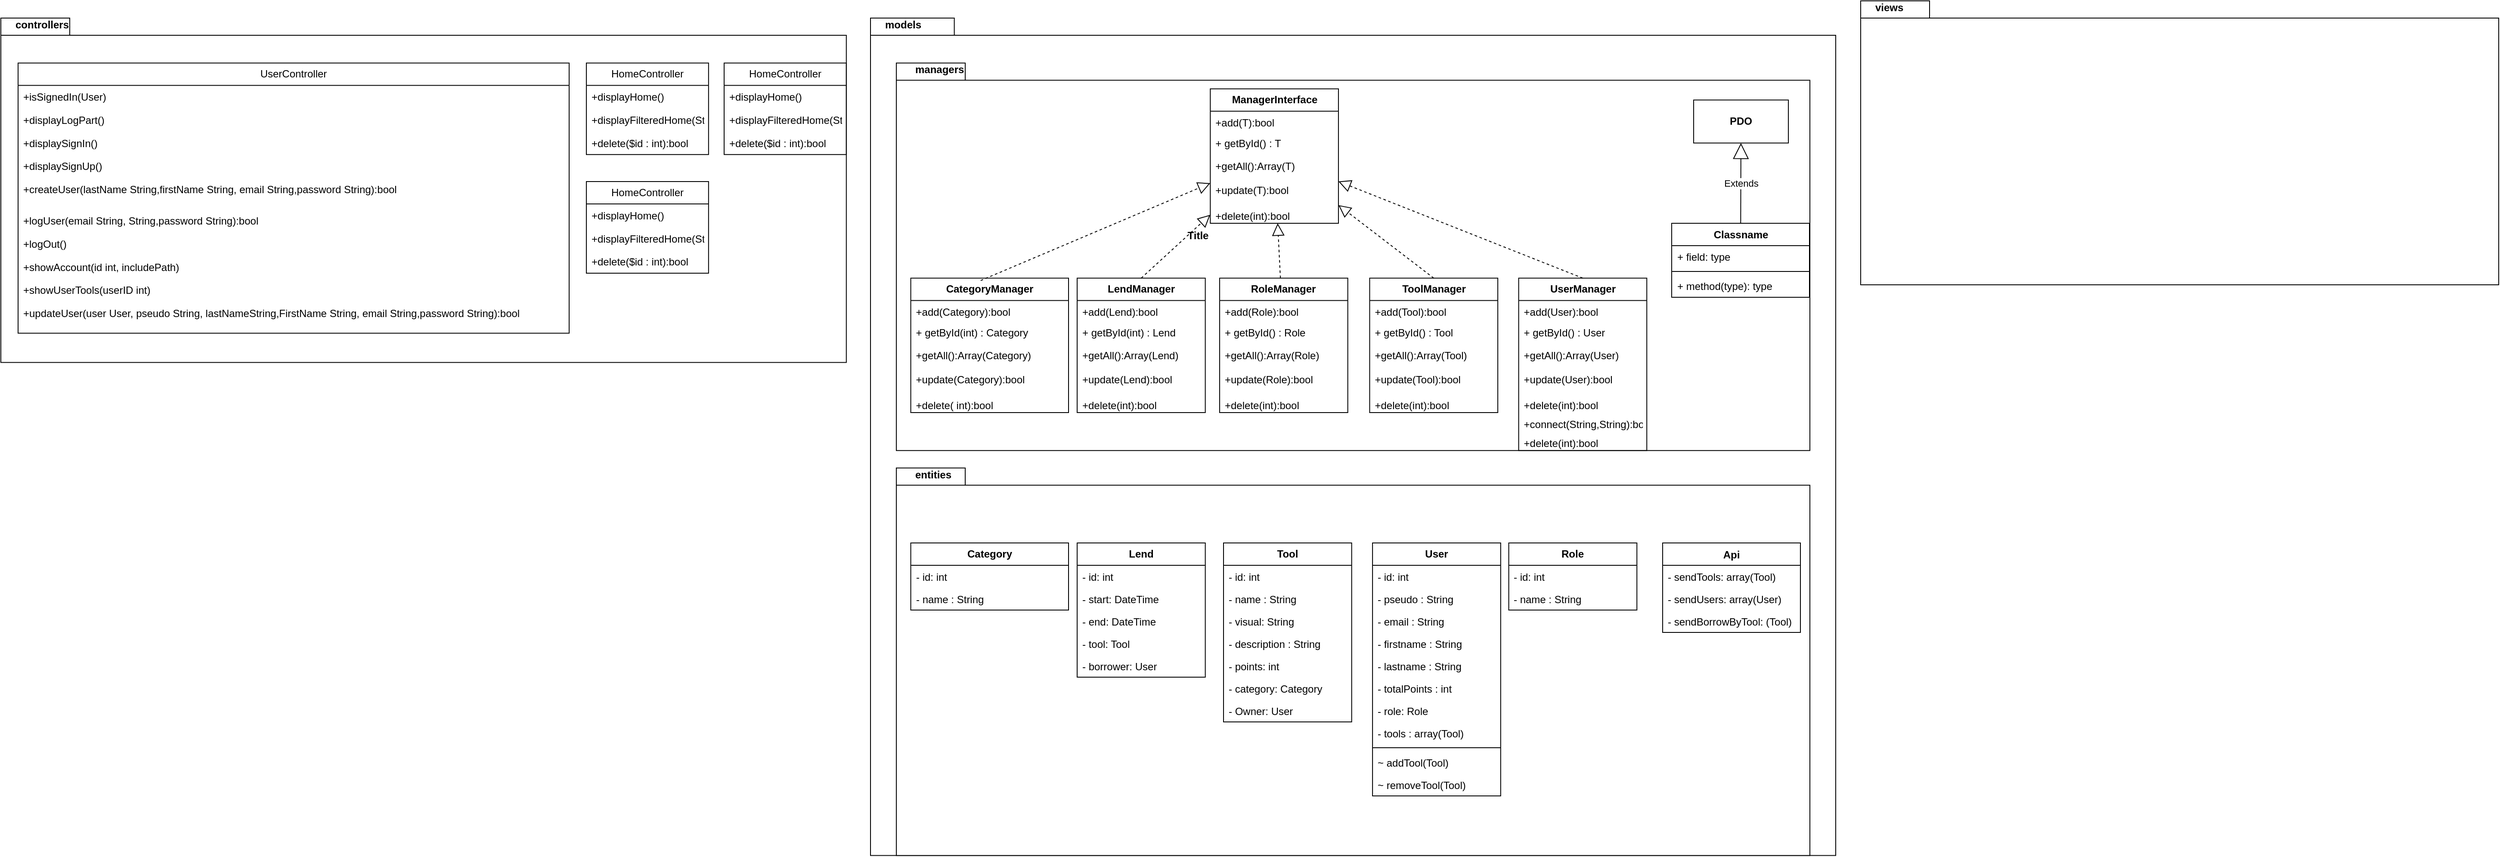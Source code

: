 <mxfile version="21.3.2" type="github">
  <diagram id="C5RBs43oDa-KdzZeNtuy" name="Page-1">
    <mxGraphModel dx="2261" dy="1923" grid="1" gridSize="10" guides="1" tooltips="1" connect="1" arrows="1" fold="1" page="1" pageScale="1" pageWidth="827" pageHeight="1169" math="0" shadow="0">
      <root>
        <mxCell id="WIyWlLk6GJQsqaUBKTNV-0" />
        <mxCell id="WIyWlLk6GJQsqaUBKTNV-1" parent="WIyWlLk6GJQsqaUBKTNV-0" />
        <mxCell id="zkfFHV4jXpPFQw0GAbJ--17" value="Address" style="swimlane;fontStyle=0;align=center;verticalAlign=top;childLayout=stackLayout;horizontal=1;startSize=26;horizontalStack=0;resizeParent=1;resizeLast=0;collapsible=1;marginBottom=0;rounded=0;shadow=0;strokeWidth=1;" parent="WIyWlLk6GJQsqaUBKTNV-1" vertex="1">
          <mxGeometry x="450" y="372" width="160" height="216" as="geometry">
            <mxRectangle x="550" y="140" width="160" height="26" as="alternateBounds" />
          </mxGeometry>
        </mxCell>
        <mxCell id="zkfFHV4jXpPFQw0GAbJ--18" value="Street" style="text;align=left;verticalAlign=top;spacingLeft=4;spacingRight=4;overflow=hidden;rotatable=0;points=[[0,0.5],[1,0.5]];portConstraint=eastwest;" parent="zkfFHV4jXpPFQw0GAbJ--17" vertex="1">
          <mxGeometry y="26" width="160" height="26" as="geometry" />
        </mxCell>
        <mxCell id="zkfFHV4jXpPFQw0GAbJ--19" value="City" style="text;align=left;verticalAlign=top;spacingLeft=4;spacingRight=4;overflow=hidden;rotatable=0;points=[[0,0.5],[1,0.5]];portConstraint=eastwest;rounded=0;shadow=0;html=0;" parent="zkfFHV4jXpPFQw0GAbJ--17" vertex="1">
          <mxGeometry y="52" width="160" height="26" as="geometry" />
        </mxCell>
        <mxCell id="zkfFHV4jXpPFQw0GAbJ--20" value="State" style="text;align=left;verticalAlign=top;spacingLeft=4;spacingRight=4;overflow=hidden;rotatable=0;points=[[0,0.5],[1,0.5]];portConstraint=eastwest;rounded=0;shadow=0;html=0;" parent="zkfFHV4jXpPFQw0GAbJ--17" vertex="1">
          <mxGeometry y="78" width="160" height="26" as="geometry" />
        </mxCell>
        <mxCell id="zkfFHV4jXpPFQw0GAbJ--21" value="Postal Code" style="text;align=left;verticalAlign=top;spacingLeft=4;spacingRight=4;overflow=hidden;rotatable=0;points=[[0,0.5],[1,0.5]];portConstraint=eastwest;rounded=0;shadow=0;html=0;" parent="zkfFHV4jXpPFQw0GAbJ--17" vertex="1">
          <mxGeometry y="104" width="160" height="26" as="geometry" />
        </mxCell>
        <mxCell id="zkfFHV4jXpPFQw0GAbJ--22" value="Country" style="text;align=left;verticalAlign=top;spacingLeft=4;spacingRight=4;overflow=hidden;rotatable=0;points=[[0,0.5],[1,0.5]];portConstraint=eastwest;rounded=0;shadow=0;html=0;" parent="zkfFHV4jXpPFQw0GAbJ--17" vertex="1">
          <mxGeometry y="130" width="160" height="26" as="geometry" />
        </mxCell>
        <mxCell id="zkfFHV4jXpPFQw0GAbJ--23" value="" style="line;html=1;strokeWidth=1;align=left;verticalAlign=middle;spacingTop=-1;spacingLeft=3;spacingRight=3;rotatable=0;labelPosition=right;points=[];portConstraint=eastwest;" parent="zkfFHV4jXpPFQw0GAbJ--17" vertex="1">
          <mxGeometry y="156" width="160" height="8" as="geometry" />
        </mxCell>
        <mxCell id="zkfFHV4jXpPFQw0GAbJ--24" value="Validate" style="text;align=left;verticalAlign=top;spacingLeft=4;spacingRight=4;overflow=hidden;rotatable=0;points=[[0,0.5],[1,0.5]];portConstraint=eastwest;" parent="zkfFHV4jXpPFQw0GAbJ--17" vertex="1">
          <mxGeometry y="164" width="160" height="26" as="geometry" />
        </mxCell>
        <mxCell id="zkfFHV4jXpPFQw0GAbJ--25" value="Output As Label" style="text;align=left;verticalAlign=top;spacingLeft=4;spacingRight=4;overflow=hidden;rotatable=0;points=[[0,0.5],[1,0.5]];portConstraint=eastwest;" parent="zkfFHV4jXpPFQw0GAbJ--17" vertex="1">
          <mxGeometry y="190" width="160" height="26" as="geometry" />
        </mxCell>
        <mxCell id="wc3oJx8PHV-5oirLTfXP-18" value="&lt;div&gt;models&lt;/div&gt;" style="shape=folder;fontStyle=1;spacingTop=-6;tabWidth=80;tabHeight=20;tabPosition=left;html=1;whiteSpace=wrap;container=1;align=left;verticalAlign=top;spacingLeft=15;" parent="WIyWlLk6GJQsqaUBKTNV-1" vertex="1">
          <mxGeometry x="330" y="-220" width="1121" height="973.19" as="geometry">
            <mxRectangle x="410" y="-250" width="40" height="50" as="alternateBounds" />
          </mxGeometry>
        </mxCell>
        <mxCell id="wc3oJx8PHV-5oirLTfXP-54" value="&lt;div&gt;managers&lt;/div&gt;" style="shape=folder;fontStyle=1;spacingTop=-6;tabWidth=80;tabHeight=20;tabPosition=left;html=1;whiteSpace=wrap;container=1;align=left;verticalAlign=top;spacingLeft=20;" parent="wc3oJx8PHV-5oirLTfXP-18" vertex="1">
          <mxGeometry x="30" y="52.22" width="1061" height="450.37" as="geometry">
            <mxRectangle x="410" y="-250" width="40" height="50" as="alternateBounds" />
          </mxGeometry>
        </mxCell>
        <mxCell id="wc3oJx8PHV-5oirLTfXP-19" value="&lt;div&gt;ManagerInterface&lt;/div&gt;" style="swimlane;fontStyle=1;childLayout=stackLayout;horizontal=1;startSize=26;fillColor=none;horizontalStack=0;resizeParent=1;resizeParentMax=0;resizeLast=0;collapsible=1;marginBottom=0;whiteSpace=wrap;html=1;" parent="wc3oJx8PHV-5oirLTfXP-54" vertex="1">
          <mxGeometry x="364.645" y="30" width="148.823" height="156.25" as="geometry" />
        </mxCell>
        <mxCell id="wc3oJx8PHV-5oirLTfXP-20" value="+add(T):bool" style="text;align=left;verticalAlign=top;spacingLeft=4;spacingRight=4;overflow=hidden;rotatable=0;points=[[0,0.5],[1,0.5]];portConstraint=eastwest;" parent="wc3oJx8PHV-5oirLTfXP-19" vertex="1">
          <mxGeometry y="26" width="148.823" height="24" as="geometry" />
        </mxCell>
        <mxCell id="wc3oJx8PHV-5oirLTfXP-21" value="+ getById() : T" style="text;align=left;verticalAlign=top;spacingLeft=4;spacingRight=4;overflow=hidden;rotatable=0;points=[[0,0.5],[1,0.5]];portConstraint=eastwest;" parent="wc3oJx8PHV-5oirLTfXP-19" vertex="1">
          <mxGeometry y="50" width="148.823" height="26.06" as="geometry" />
        </mxCell>
        <mxCell id="wc3oJx8PHV-5oirLTfXP-22" value="+getAll():Array(T)" style="text;align=left;verticalAlign=top;spacingLeft=4;spacingRight=4;overflow=hidden;rotatable=0;points=[[0,0.5],[1,0.5]];portConstraint=eastwest;" parent="wc3oJx8PHV-5oirLTfXP-19" vertex="1">
          <mxGeometry y="76.06" width="148.823" height="28.13" as="geometry" />
        </mxCell>
        <mxCell id="wc3oJx8PHV-5oirLTfXP-23" value="+update(T):bool" style="text;align=left;verticalAlign=top;spacingLeft=4;spacingRight=4;overflow=hidden;rotatable=0;points=[[0,0.5],[1,0.5]];portConstraint=eastwest;" parent="wc3oJx8PHV-5oirLTfXP-19" vertex="1">
          <mxGeometry y="104.19" width="148.823" height="30" as="geometry" />
        </mxCell>
        <mxCell id="wc3oJx8PHV-5oirLTfXP-24" value="+delete(int):bool" style="text;align=left;verticalAlign=top;spacingLeft=4;spacingRight=4;overflow=hidden;rotatable=0;points=[[0,0.5],[1,0.5]];portConstraint=eastwest;" parent="wc3oJx8PHV-5oirLTfXP-19" vertex="1">
          <mxGeometry y="134.19" width="148.823" height="22.06" as="geometry" />
        </mxCell>
        <mxCell id="wc3oJx8PHV-5oirLTfXP-55" value="CategoryManager" style="swimlane;fontStyle=1;childLayout=stackLayout;horizontal=1;startSize=26;fillColor=none;horizontalStack=0;resizeParent=1;resizeParentMax=0;resizeLast=0;collapsible=1;marginBottom=0;whiteSpace=wrap;html=1;" parent="wc3oJx8PHV-5oirLTfXP-54" vertex="1">
          <mxGeometry x="16.78" y="250" width="183.22" height="156.25" as="geometry" />
        </mxCell>
        <mxCell id="wc3oJx8PHV-5oirLTfXP-56" value="+add(Category):bool" style="text;align=left;verticalAlign=top;spacingLeft=4;spacingRight=4;overflow=hidden;rotatable=0;points=[[0,0.5],[1,0.5]];portConstraint=eastwest;" parent="wc3oJx8PHV-5oirLTfXP-55" vertex="1">
          <mxGeometry y="26" width="183.22" height="24" as="geometry" />
        </mxCell>
        <mxCell id="wc3oJx8PHV-5oirLTfXP-57" value="+ getById(int) : Category" style="text;align=left;verticalAlign=top;spacingLeft=4;spacingRight=4;overflow=hidden;rotatable=0;points=[[0,0.5],[1,0.5]];portConstraint=eastwest;" parent="wc3oJx8PHV-5oirLTfXP-55" vertex="1">
          <mxGeometry y="50" width="183.22" height="26.06" as="geometry" />
        </mxCell>
        <mxCell id="wc3oJx8PHV-5oirLTfXP-58" value="+getAll():Array(Category)" style="text;align=left;verticalAlign=top;spacingLeft=4;spacingRight=4;overflow=hidden;rotatable=0;points=[[0,0.5],[1,0.5]];portConstraint=eastwest;" parent="wc3oJx8PHV-5oirLTfXP-55" vertex="1">
          <mxGeometry y="76.06" width="183.22" height="28.13" as="geometry" />
        </mxCell>
        <mxCell id="wc3oJx8PHV-5oirLTfXP-59" value="+update(Category):bool" style="text;align=left;verticalAlign=top;spacingLeft=4;spacingRight=4;overflow=hidden;rotatable=0;points=[[0,0.5],[1,0.5]];portConstraint=eastwest;" parent="wc3oJx8PHV-5oirLTfXP-55" vertex="1">
          <mxGeometry y="104.19" width="183.22" height="30" as="geometry" />
        </mxCell>
        <mxCell id="wc3oJx8PHV-5oirLTfXP-60" value="+delete( int):bool" style="text;align=left;verticalAlign=top;spacingLeft=4;spacingRight=4;overflow=hidden;rotatable=0;points=[[0,0.5],[1,0.5]];portConstraint=eastwest;" parent="wc3oJx8PHV-5oirLTfXP-55" vertex="1">
          <mxGeometry y="134.19" width="183.22" height="22.06" as="geometry" />
        </mxCell>
        <mxCell id="wc3oJx8PHV-5oirLTfXP-61" value="LendManager" style="swimlane;fontStyle=1;childLayout=stackLayout;horizontal=1;startSize=26;fillColor=none;horizontalStack=0;resizeParent=1;resizeParentMax=0;resizeLast=0;collapsible=1;marginBottom=0;whiteSpace=wrap;html=1;" parent="wc3oJx8PHV-5oirLTfXP-54" vertex="1">
          <mxGeometry x="210.004" y="250" width="148.823" height="156.25" as="geometry" />
        </mxCell>
        <mxCell id="wc3oJx8PHV-5oirLTfXP-62" value="+add(Lend):bool" style="text;align=left;verticalAlign=top;spacingLeft=4;spacingRight=4;overflow=hidden;rotatable=0;points=[[0,0.5],[1,0.5]];portConstraint=eastwest;" parent="wc3oJx8PHV-5oirLTfXP-61" vertex="1">
          <mxGeometry y="26" width="148.823" height="24" as="geometry" />
        </mxCell>
        <mxCell id="wc3oJx8PHV-5oirLTfXP-63" value="+ getById(int) : Lend" style="text;align=left;verticalAlign=top;spacingLeft=4;spacingRight=4;overflow=hidden;rotatable=0;points=[[0,0.5],[1,0.5]];portConstraint=eastwest;" parent="wc3oJx8PHV-5oirLTfXP-61" vertex="1">
          <mxGeometry y="50" width="148.823" height="26.06" as="geometry" />
        </mxCell>
        <mxCell id="wc3oJx8PHV-5oirLTfXP-64" value="+getAll():Array(Lend)" style="text;align=left;verticalAlign=top;spacingLeft=4;spacingRight=4;overflow=hidden;rotatable=0;points=[[0,0.5],[1,0.5]];portConstraint=eastwest;" parent="wc3oJx8PHV-5oirLTfXP-61" vertex="1">
          <mxGeometry y="76.06" width="148.823" height="28.13" as="geometry" />
        </mxCell>
        <mxCell id="wc3oJx8PHV-5oirLTfXP-65" value="+update(Lend):bool" style="text;align=left;verticalAlign=top;spacingLeft=4;spacingRight=4;overflow=hidden;rotatable=0;points=[[0,0.5],[1,0.5]];portConstraint=eastwest;" parent="wc3oJx8PHV-5oirLTfXP-61" vertex="1">
          <mxGeometry y="104.19" width="148.823" height="30" as="geometry" />
        </mxCell>
        <mxCell id="wc3oJx8PHV-5oirLTfXP-66" value="+delete(int):bool" style="text;align=left;verticalAlign=top;spacingLeft=4;spacingRight=4;overflow=hidden;rotatable=0;points=[[0,0.5],[1,0.5]];portConstraint=eastwest;" parent="wc3oJx8PHV-5oirLTfXP-61" vertex="1">
          <mxGeometry y="134.19" width="148.823" height="22.06" as="geometry" />
        </mxCell>
        <mxCell id="wc3oJx8PHV-5oirLTfXP-67" value="&lt;div&gt;RoleManager&lt;/div&gt;" style="swimlane;fontStyle=1;childLayout=stackLayout;horizontal=1;startSize=26;fillColor=none;horizontalStack=0;resizeParent=1;resizeParentMax=0;resizeLast=0;collapsible=1;marginBottom=0;whiteSpace=wrap;html=1;" parent="wc3oJx8PHV-5oirLTfXP-54" vertex="1">
          <mxGeometry x="375.497" y="250" width="148.823" height="156.25" as="geometry" />
        </mxCell>
        <mxCell id="wc3oJx8PHV-5oirLTfXP-68" value="+add(Role):bool" style="text;align=left;verticalAlign=top;spacingLeft=4;spacingRight=4;overflow=hidden;rotatable=0;points=[[0,0.5],[1,0.5]];portConstraint=eastwest;" parent="wc3oJx8PHV-5oirLTfXP-67" vertex="1">
          <mxGeometry y="26" width="148.823" height="24" as="geometry" />
        </mxCell>
        <mxCell id="wc3oJx8PHV-5oirLTfXP-69" value="+ getById() : Role" style="text;align=left;verticalAlign=top;spacingLeft=4;spacingRight=4;overflow=hidden;rotatable=0;points=[[0,0.5],[1,0.5]];portConstraint=eastwest;" parent="wc3oJx8PHV-5oirLTfXP-67" vertex="1">
          <mxGeometry y="50" width="148.823" height="26.06" as="geometry" />
        </mxCell>
        <mxCell id="wc3oJx8PHV-5oirLTfXP-70" value="+getAll():Array(Role)" style="text;align=left;verticalAlign=top;spacingLeft=4;spacingRight=4;overflow=hidden;rotatable=0;points=[[0,0.5],[1,0.5]];portConstraint=eastwest;" parent="wc3oJx8PHV-5oirLTfXP-67" vertex="1">
          <mxGeometry y="76.06" width="148.823" height="28.13" as="geometry" />
        </mxCell>
        <mxCell id="wc3oJx8PHV-5oirLTfXP-71" value="+update(Role):bool" style="text;align=left;verticalAlign=top;spacingLeft=4;spacingRight=4;overflow=hidden;rotatable=0;points=[[0,0.5],[1,0.5]];portConstraint=eastwest;" parent="wc3oJx8PHV-5oirLTfXP-67" vertex="1">
          <mxGeometry y="104.19" width="148.823" height="30" as="geometry" />
        </mxCell>
        <mxCell id="wc3oJx8PHV-5oirLTfXP-72" value="+delete(int):bool" style="text;align=left;verticalAlign=top;spacingLeft=4;spacingRight=4;overflow=hidden;rotatable=0;points=[[0,0.5],[1,0.5]];portConstraint=eastwest;" parent="wc3oJx8PHV-5oirLTfXP-67" vertex="1">
          <mxGeometry y="134.19" width="148.823" height="22.06" as="geometry" />
        </mxCell>
        <mxCell id="wc3oJx8PHV-5oirLTfXP-73" value="&lt;div&gt;ToolManager&lt;/div&gt;" style="swimlane;fontStyle=1;childLayout=stackLayout;horizontal=1;startSize=26;fillColor=none;horizontalStack=0;resizeParent=1;resizeParentMax=0;resizeLast=0;collapsible=1;marginBottom=0;whiteSpace=wrap;html=1;" parent="wc3oJx8PHV-5oirLTfXP-54" vertex="1">
          <mxGeometry x="549.723" y="250" width="148.823" height="156.25" as="geometry" />
        </mxCell>
        <mxCell id="wc3oJx8PHV-5oirLTfXP-74" value="+add(Tool):bool" style="text;align=left;verticalAlign=top;spacingLeft=4;spacingRight=4;overflow=hidden;rotatable=0;points=[[0,0.5],[1,0.5]];portConstraint=eastwest;" parent="wc3oJx8PHV-5oirLTfXP-73" vertex="1">
          <mxGeometry y="26" width="148.823" height="24" as="geometry" />
        </mxCell>
        <mxCell id="wc3oJx8PHV-5oirLTfXP-75" value="+ getById() : Tool" style="text;align=left;verticalAlign=top;spacingLeft=4;spacingRight=4;overflow=hidden;rotatable=0;points=[[0,0.5],[1,0.5]];portConstraint=eastwest;" parent="wc3oJx8PHV-5oirLTfXP-73" vertex="1">
          <mxGeometry y="50" width="148.823" height="26.06" as="geometry" />
        </mxCell>
        <mxCell id="wc3oJx8PHV-5oirLTfXP-76" value="+getAll():Array(Tool)" style="text;align=left;verticalAlign=top;spacingLeft=4;spacingRight=4;overflow=hidden;rotatable=0;points=[[0,0.5],[1,0.5]];portConstraint=eastwest;" parent="wc3oJx8PHV-5oirLTfXP-73" vertex="1">
          <mxGeometry y="76.06" width="148.823" height="28.13" as="geometry" />
        </mxCell>
        <mxCell id="wc3oJx8PHV-5oirLTfXP-77" value="+update(Tool):bool" style="text;align=left;verticalAlign=top;spacingLeft=4;spacingRight=4;overflow=hidden;rotatable=0;points=[[0,0.5],[1,0.5]];portConstraint=eastwest;" parent="wc3oJx8PHV-5oirLTfXP-73" vertex="1">
          <mxGeometry y="104.19" width="148.823" height="30" as="geometry" />
        </mxCell>
        <mxCell id="wc3oJx8PHV-5oirLTfXP-78" value="+delete(int):bool" style="text;align=left;verticalAlign=top;spacingLeft=4;spacingRight=4;overflow=hidden;rotatable=0;points=[[0,0.5],[1,0.5]];portConstraint=eastwest;" parent="wc3oJx8PHV-5oirLTfXP-73" vertex="1">
          <mxGeometry y="134.19" width="148.823" height="22.06" as="geometry" />
        </mxCell>
        <mxCell id="wc3oJx8PHV-5oirLTfXP-79" value="&lt;div&gt;UserManager&lt;/div&gt;" style="swimlane;fontStyle=1;childLayout=stackLayout;horizontal=1;startSize=26;fillColor=none;horizontalStack=0;resizeParent=1;resizeParentMax=0;resizeLast=0;collapsible=1;marginBottom=0;whiteSpace=wrap;html=1;" parent="wc3oJx8PHV-5oirLTfXP-54" vertex="1">
          <mxGeometry x="722.777" y="250" width="148.823" height="200.37" as="geometry" />
        </mxCell>
        <mxCell id="wc3oJx8PHV-5oirLTfXP-80" value="+add(User):bool" style="text;align=left;verticalAlign=top;spacingLeft=4;spacingRight=4;overflow=hidden;rotatable=0;points=[[0,0.5],[1,0.5]];portConstraint=eastwest;" parent="wc3oJx8PHV-5oirLTfXP-79" vertex="1">
          <mxGeometry y="26" width="148.823" height="24" as="geometry" />
        </mxCell>
        <mxCell id="wc3oJx8PHV-5oirLTfXP-81" value="+ getById() : User" style="text;align=left;verticalAlign=top;spacingLeft=4;spacingRight=4;overflow=hidden;rotatable=0;points=[[0,0.5],[1,0.5]];portConstraint=eastwest;" parent="wc3oJx8PHV-5oirLTfXP-79" vertex="1">
          <mxGeometry y="50" width="148.823" height="26.06" as="geometry" />
        </mxCell>
        <mxCell id="wc3oJx8PHV-5oirLTfXP-82" value="+getAll():Array(User)" style="text;align=left;verticalAlign=top;spacingLeft=4;spacingRight=4;overflow=hidden;rotatable=0;points=[[0,0.5],[1,0.5]];portConstraint=eastwest;" parent="wc3oJx8PHV-5oirLTfXP-79" vertex="1">
          <mxGeometry y="76.06" width="148.823" height="28.13" as="geometry" />
        </mxCell>
        <mxCell id="wc3oJx8PHV-5oirLTfXP-83" value="+update(User):bool" style="text;align=left;verticalAlign=top;spacingLeft=4;spacingRight=4;overflow=hidden;rotatable=0;points=[[0,0.5],[1,0.5]];portConstraint=eastwest;" parent="wc3oJx8PHV-5oirLTfXP-79" vertex="1">
          <mxGeometry y="104.19" width="148.823" height="30" as="geometry" />
        </mxCell>
        <mxCell id="wc3oJx8PHV-5oirLTfXP-84" value="+delete(int):bool" style="text;align=left;verticalAlign=top;spacingLeft=4;spacingRight=4;overflow=hidden;rotatable=0;points=[[0,0.5],[1,0.5]];portConstraint=eastwest;" parent="wc3oJx8PHV-5oirLTfXP-79" vertex="1">
          <mxGeometry y="134.19" width="148.823" height="22.06" as="geometry" />
        </mxCell>
        <mxCell id="wc3oJx8PHV-5oirLTfXP-87" value="+connect(String,String):bool" style="text;align=left;verticalAlign=top;spacingLeft=4;spacingRight=4;overflow=hidden;rotatable=0;points=[[0,0.5],[1,0.5]];portConstraint=eastwest;" parent="wc3oJx8PHV-5oirLTfXP-79" vertex="1">
          <mxGeometry y="156.25" width="148.823" height="22.06" as="geometry" />
        </mxCell>
        <mxCell id="wc3oJx8PHV-5oirLTfXP-88" value="+delete(int):bool" style="text;align=left;verticalAlign=top;spacingLeft=4;spacingRight=4;overflow=hidden;rotatable=0;points=[[0,0.5],[1,0.5]];portConstraint=eastwest;" parent="wc3oJx8PHV-5oirLTfXP-79" vertex="1">
          <mxGeometry y="178.31" width="148.823" height="22.06" as="geometry" />
        </mxCell>
        <mxCell id="wc3oJx8PHV-5oirLTfXP-91" value="" style="endArrow=block;dashed=1;endFill=0;endSize=12;html=1;rounded=0;" parent="wc3oJx8PHV-5oirLTfXP-54" source="wc3oJx8PHV-5oirLTfXP-67" target="wc3oJx8PHV-5oirLTfXP-19" edge="1">
          <mxGeometry width="160" relative="1" as="geometry">
            <mxPoint x="300" y="260" as="sourcePoint" />
            <mxPoint x="427" y="196" as="targetPoint" />
          </mxGeometry>
        </mxCell>
        <mxCell id="wc3oJx8PHV-5oirLTfXP-92" value="" style="endArrow=block;dashed=1;endFill=0;endSize=12;html=1;rounded=0;exitX=0.443;exitY=0.018;exitDx=0;exitDy=0;exitPerimeter=0;fontStyle=1" parent="wc3oJx8PHV-5oirLTfXP-54" source="wc3oJx8PHV-5oirLTfXP-55" target="wc3oJx8PHV-5oirLTfXP-19" edge="1">
          <mxGeometry width="160" relative="1" as="geometry">
            <mxPoint x="170" y="180" as="sourcePoint" />
            <mxPoint x="330" y="180" as="targetPoint" />
          </mxGeometry>
        </mxCell>
        <mxCell id="wc3oJx8PHV-5oirLTfXP-93" value="" style="endArrow=block;dashed=1;endFill=0;endSize=12;html=1;rounded=0;exitX=0.5;exitY=0;exitDx=0;exitDy=0;" parent="wc3oJx8PHV-5oirLTfXP-54" source="wc3oJx8PHV-5oirLTfXP-79" target="wc3oJx8PHV-5oirLTfXP-19" edge="1">
          <mxGeometry width="160" relative="1" as="geometry">
            <mxPoint x="180" y="190" as="sourcePoint" />
            <mxPoint x="340" y="190" as="targetPoint" />
          </mxGeometry>
        </mxCell>
        <mxCell id="wc3oJx8PHV-5oirLTfXP-94" value="" style="endArrow=block;dashed=1;endFill=0;endSize=12;html=1;rounded=0;exitX=0.5;exitY=0;exitDx=0;exitDy=0;" parent="wc3oJx8PHV-5oirLTfXP-54" source="wc3oJx8PHV-5oirLTfXP-73" target="wc3oJx8PHV-5oirLTfXP-19" edge="1">
          <mxGeometry width="160" relative="1" as="geometry">
            <mxPoint x="190" y="200" as="sourcePoint" />
            <mxPoint x="350" y="200" as="targetPoint" />
          </mxGeometry>
        </mxCell>
        <mxCell id="wc3oJx8PHV-5oirLTfXP-95" value="Classname" style="swimlane;fontStyle=1;align=center;verticalAlign=top;childLayout=stackLayout;horizontal=1;startSize=26;horizontalStack=0;resizeParent=1;resizeParentMax=0;resizeLast=0;collapsible=1;marginBottom=0;whiteSpace=wrap;html=1;" parent="wc3oJx8PHV-5oirLTfXP-54" vertex="1">
          <mxGeometry x="900.5" y="186.25" width="160" height="86" as="geometry" />
        </mxCell>
        <mxCell id="wc3oJx8PHV-5oirLTfXP-96" value="+ field: type" style="text;strokeColor=none;fillColor=none;align=left;verticalAlign=top;spacingLeft=4;spacingRight=4;overflow=hidden;rotatable=0;points=[[0,0.5],[1,0.5]];portConstraint=eastwest;whiteSpace=wrap;html=1;" parent="wc3oJx8PHV-5oirLTfXP-95" vertex="1">
          <mxGeometry y="26" width="160" height="26" as="geometry" />
        </mxCell>
        <mxCell id="wc3oJx8PHV-5oirLTfXP-97" value="" style="line;strokeWidth=1;fillColor=none;align=left;verticalAlign=middle;spacingTop=-1;spacingLeft=3;spacingRight=3;rotatable=0;labelPosition=right;points=[];portConstraint=eastwest;strokeColor=inherit;" parent="wc3oJx8PHV-5oirLTfXP-95" vertex="1">
          <mxGeometry y="52" width="160" height="8" as="geometry" />
        </mxCell>
        <mxCell id="wc3oJx8PHV-5oirLTfXP-98" value="+ method(type): type" style="text;strokeColor=none;fillColor=none;align=left;verticalAlign=top;spacingLeft=4;spacingRight=4;overflow=hidden;rotatable=0;points=[[0,0.5],[1,0.5]];portConstraint=eastwest;whiteSpace=wrap;html=1;" parent="wc3oJx8PHV-5oirLTfXP-95" vertex="1">
          <mxGeometry y="60" width="160" height="26" as="geometry" />
        </mxCell>
        <mxCell id="wc3oJx8PHV-5oirLTfXP-99" value="PDO" style="html=1;whiteSpace=wrap;fontStyle=1" parent="wc3oJx8PHV-5oirLTfXP-54" vertex="1">
          <mxGeometry x="926" y="43" width="110" height="50" as="geometry" />
        </mxCell>
        <mxCell id="wc3oJx8PHV-5oirLTfXP-101" value="Extends" style="endArrow=block;endSize=16;endFill=0;html=1;rounded=0;" parent="wc3oJx8PHV-5oirLTfXP-54" source="wc3oJx8PHV-5oirLTfXP-95" target="wc3oJx8PHV-5oirLTfXP-99" edge="1">
          <mxGeometry width="160" relative="1" as="geometry">
            <mxPoint x="1000" y="140" as="sourcePoint" />
            <mxPoint x="1160" y="140" as="targetPoint" />
          </mxGeometry>
        </mxCell>
        <mxCell id="wc3oJx8PHV-5oirLTfXP-90" value="" style="endArrow=block;dashed=1;endFill=0;endSize=12;html=1;rounded=0;exitX=0.5;exitY=0;exitDx=0;exitDy=0;" parent="wc3oJx8PHV-5oirLTfXP-54" source="wc3oJx8PHV-5oirLTfXP-61" target="wc3oJx8PHV-5oirLTfXP-19" edge="1">
          <mxGeometry width="160" relative="1" as="geometry">
            <mxPoint x="270" y="227.78" as="sourcePoint" />
            <mxPoint x="430" y="227.78" as="targetPoint" />
          </mxGeometry>
        </mxCell>
        <mxCell id="wc3oJx8PHV-5oirLTfXP-102" value="&lt;div&gt;entities&lt;/div&gt;" style="shape=folder;fontStyle=1;spacingTop=-6;tabWidth=80;tabHeight=20;tabPosition=left;html=1;whiteSpace=wrap;container=1;align=left;verticalAlign=top;spacingLeft=20;" parent="wc3oJx8PHV-5oirLTfXP-18" vertex="1">
          <mxGeometry x="30" y="522.82" width="1061" height="450.37" as="geometry">
            <mxRectangle x="410" y="-250" width="40" height="50" as="alternateBounds" />
          </mxGeometry>
        </mxCell>
        <mxCell id="wc3oJx8PHV-5oirLTfXP-109" value="Category" style="swimlane;fontStyle=1;childLayout=stackLayout;horizontal=1;startSize=26;fillColor=none;horizontalStack=0;resizeParent=1;resizeParentMax=0;resizeLast=0;collapsible=1;marginBottom=0;whiteSpace=wrap;html=1;" parent="wc3oJx8PHV-5oirLTfXP-102" vertex="1">
          <mxGeometry x="16.78" y="87.18" width="183.22" height="78" as="geometry" />
        </mxCell>
        <mxCell id="wc3oJx8PHV-5oirLTfXP-152" value="- id: int" style="text;strokeColor=none;fillColor=none;align=left;verticalAlign=top;spacingLeft=4;spacingRight=4;overflow=hidden;rotatable=0;points=[[0,0.5],[1,0.5]];portConstraint=eastwest;whiteSpace=wrap;html=1;" parent="wc3oJx8PHV-5oirLTfXP-109" vertex="1">
          <mxGeometry y="26" width="183.22" height="26" as="geometry" />
        </mxCell>
        <mxCell id="wc3oJx8PHV-5oirLTfXP-158" value="- name : String" style="text;strokeColor=none;fillColor=none;align=left;verticalAlign=top;spacingLeft=4;spacingRight=4;overflow=hidden;rotatable=0;points=[[0,0.5],[1,0.5]];portConstraint=eastwest;whiteSpace=wrap;html=1;" parent="wc3oJx8PHV-5oirLTfXP-109" vertex="1">
          <mxGeometry y="52" width="183.22" height="26" as="geometry" />
        </mxCell>
        <mxCell id="wc3oJx8PHV-5oirLTfXP-115" value="Lend" style="swimlane;fontStyle=1;childLayout=stackLayout;horizontal=1;startSize=26;fillColor=none;horizontalStack=0;resizeParent=1;resizeParentMax=0;resizeLast=0;collapsible=1;marginBottom=0;whiteSpace=wrap;html=1;" parent="wc3oJx8PHV-5oirLTfXP-102" vertex="1">
          <mxGeometry x="210.004" y="87.18" width="148.823" height="156" as="geometry" />
        </mxCell>
        <mxCell id="wc3oJx8PHV-5oirLTfXP-168" value="- id: int" style="text;strokeColor=none;fillColor=none;align=left;verticalAlign=top;spacingLeft=4;spacingRight=4;overflow=hidden;rotatable=0;points=[[0,0.5],[1,0.5]];portConstraint=eastwest;whiteSpace=wrap;html=1;" parent="wc3oJx8PHV-5oirLTfXP-115" vertex="1">
          <mxGeometry y="26" width="148.823" height="26" as="geometry" />
        </mxCell>
        <mxCell id="wc3oJx8PHV-5oirLTfXP-169" value="- start: DateTime" style="text;strokeColor=none;fillColor=none;align=left;verticalAlign=top;spacingLeft=4;spacingRight=4;overflow=hidden;rotatable=0;points=[[0,0.5],[1,0.5]];portConstraint=eastwest;whiteSpace=wrap;html=1;" parent="wc3oJx8PHV-5oirLTfXP-115" vertex="1">
          <mxGeometry y="52" width="148.823" height="26" as="geometry" />
        </mxCell>
        <mxCell id="wc3oJx8PHV-5oirLTfXP-170" value="- end: DateTime" style="text;strokeColor=none;fillColor=none;align=left;verticalAlign=top;spacingLeft=4;spacingRight=4;overflow=hidden;rotatable=0;points=[[0,0.5],[1,0.5]];portConstraint=eastwest;whiteSpace=wrap;html=1;" parent="wc3oJx8PHV-5oirLTfXP-115" vertex="1">
          <mxGeometry y="78" width="148.823" height="26" as="geometry" />
        </mxCell>
        <mxCell id="wc3oJx8PHV-5oirLTfXP-175" value="- tool: Tool" style="text;strokeColor=none;fillColor=none;align=left;verticalAlign=top;spacingLeft=4;spacingRight=4;overflow=hidden;rotatable=0;points=[[0,0.5],[1,0.5]];portConstraint=eastwest;whiteSpace=wrap;html=1;" parent="wc3oJx8PHV-5oirLTfXP-115" vertex="1">
          <mxGeometry y="104" width="148.823" height="26" as="geometry" />
        </mxCell>
        <mxCell id="wc3oJx8PHV-5oirLTfXP-177" value="- borrower: User" style="text;strokeColor=none;fillColor=none;align=left;verticalAlign=top;spacingLeft=4;spacingRight=4;overflow=hidden;rotatable=0;points=[[0,0.5],[1,0.5]];portConstraint=eastwest;whiteSpace=wrap;html=1;" parent="wc3oJx8PHV-5oirLTfXP-115" vertex="1">
          <mxGeometry y="130" width="148.823" height="26" as="geometry" />
        </mxCell>
        <mxCell id="wc3oJx8PHV-5oirLTfXP-121" value="&lt;div&gt;Role&lt;/div&gt;" style="swimlane;fontStyle=1;childLayout=stackLayout;horizontal=1;startSize=26;fillColor=none;horizontalStack=0;resizeParent=1;resizeParentMax=0;resizeLast=0;collapsible=1;marginBottom=0;whiteSpace=wrap;html=1;" parent="wc3oJx8PHV-5oirLTfXP-102" vertex="1">
          <mxGeometry x="711.277" y="87.18" width="148.823" height="78" as="geometry" />
        </mxCell>
        <mxCell id="wc3oJx8PHV-5oirLTfXP-161" value="- id: int" style="text;strokeColor=none;fillColor=none;align=left;verticalAlign=top;spacingLeft=4;spacingRight=4;overflow=hidden;rotatable=0;points=[[0,0.5],[1,0.5]];portConstraint=eastwest;whiteSpace=wrap;html=1;" parent="wc3oJx8PHV-5oirLTfXP-121" vertex="1">
          <mxGeometry y="26" width="148.823" height="26" as="geometry" />
        </mxCell>
        <mxCell id="wc3oJx8PHV-5oirLTfXP-160" value="- name : String" style="text;strokeColor=none;fillColor=none;align=left;verticalAlign=top;spacingLeft=4;spacingRight=4;overflow=hidden;rotatable=0;points=[[0,0.5],[1,0.5]];portConstraint=eastwest;whiteSpace=wrap;html=1;" parent="wc3oJx8PHV-5oirLTfXP-121" vertex="1">
          <mxGeometry y="52" width="148.823" height="26" as="geometry" />
        </mxCell>
        <mxCell id="wc3oJx8PHV-5oirLTfXP-127" value="&lt;div&gt;Tool&lt;/div&gt;" style="swimlane;fontStyle=1;childLayout=stackLayout;horizontal=1;startSize=26;fillColor=none;horizontalStack=0;resizeParent=1;resizeParentMax=0;resizeLast=0;collapsible=1;marginBottom=0;whiteSpace=wrap;html=1;" parent="wc3oJx8PHV-5oirLTfXP-102" vertex="1">
          <mxGeometry x="380.003" y="87.18" width="148.823" height="208" as="geometry" />
        </mxCell>
        <mxCell id="wc3oJx8PHV-5oirLTfXP-162" value="- id: int" style="text;strokeColor=none;fillColor=none;align=left;verticalAlign=top;spacingLeft=4;spacingRight=4;overflow=hidden;rotatable=0;points=[[0,0.5],[1,0.5]];portConstraint=eastwest;whiteSpace=wrap;html=1;" parent="wc3oJx8PHV-5oirLTfXP-127" vertex="1">
          <mxGeometry y="26" width="148.823" height="26" as="geometry" />
        </mxCell>
        <mxCell id="wc3oJx8PHV-5oirLTfXP-159" value="- name : String" style="text;strokeColor=none;fillColor=none;align=left;verticalAlign=top;spacingLeft=4;spacingRight=4;overflow=hidden;rotatable=0;points=[[0,0.5],[1,0.5]];portConstraint=eastwest;whiteSpace=wrap;html=1;" parent="wc3oJx8PHV-5oirLTfXP-127" vertex="1">
          <mxGeometry y="52" width="148.823" height="26" as="geometry" />
        </mxCell>
        <mxCell id="wc3oJx8PHV-5oirLTfXP-176" value="- visual: String" style="text;strokeColor=none;fillColor=none;align=left;verticalAlign=top;spacingLeft=4;spacingRight=4;overflow=hidden;rotatable=0;points=[[0,0.5],[1,0.5]];portConstraint=eastwest;whiteSpace=wrap;html=1;" parent="wc3oJx8PHV-5oirLTfXP-127" vertex="1">
          <mxGeometry y="78" width="148.823" height="26" as="geometry" />
        </mxCell>
        <mxCell id="wc3oJx8PHV-5oirLTfXP-178" value="- description : String" style="text;strokeColor=none;fillColor=none;align=left;verticalAlign=top;spacingLeft=4;spacingRight=4;overflow=hidden;rotatable=0;points=[[0,0.5],[1,0.5]];portConstraint=eastwest;whiteSpace=wrap;html=1;" parent="wc3oJx8PHV-5oirLTfXP-127" vertex="1">
          <mxGeometry y="104" width="148.823" height="26" as="geometry" />
        </mxCell>
        <mxCell id="wc3oJx8PHV-5oirLTfXP-179" value="- points: int" style="text;strokeColor=none;fillColor=none;align=left;verticalAlign=top;spacingLeft=4;spacingRight=4;overflow=hidden;rotatable=0;points=[[0,0.5],[1,0.5]];portConstraint=eastwest;whiteSpace=wrap;html=1;" parent="wc3oJx8PHV-5oirLTfXP-127" vertex="1">
          <mxGeometry y="130" width="148.823" height="26" as="geometry" />
        </mxCell>
        <mxCell id="wc3oJx8PHV-5oirLTfXP-180" value="- category: Category" style="text;strokeColor=none;fillColor=none;align=left;verticalAlign=top;spacingLeft=4;spacingRight=4;overflow=hidden;rotatable=0;points=[[0,0.5],[1,0.5]];portConstraint=eastwest;whiteSpace=wrap;html=1;" parent="wc3oJx8PHV-5oirLTfXP-127" vertex="1">
          <mxGeometry y="156" width="148.823" height="26" as="geometry" />
        </mxCell>
        <mxCell id="wc3oJx8PHV-5oirLTfXP-181" value="- Owner: User" style="text;strokeColor=none;fillColor=none;align=left;verticalAlign=top;spacingLeft=4;spacingRight=4;overflow=hidden;rotatable=0;points=[[0,0.5],[1,0.5]];portConstraint=eastwest;whiteSpace=wrap;html=1;" parent="wc3oJx8PHV-5oirLTfXP-127" vertex="1">
          <mxGeometry y="182" width="148.823" height="26" as="geometry" />
        </mxCell>
        <mxCell id="wc3oJx8PHV-5oirLTfXP-133" value="&lt;div&gt;User&lt;/div&gt;" style="swimlane;fontStyle=1;childLayout=stackLayout;horizontal=1;startSize=26;fillColor=none;horizontalStack=0;resizeParent=1;resizeParentMax=0;resizeLast=0;collapsible=1;marginBottom=0;whiteSpace=wrap;html=1;" parent="wc3oJx8PHV-5oirLTfXP-102" vertex="1">
          <mxGeometry x="553.057" y="87.18" width="148.823" height="294" as="geometry" />
        </mxCell>
        <mxCell id="wc3oJx8PHV-5oirLTfXP-163" value="- id: int" style="text;strokeColor=none;fillColor=none;align=left;verticalAlign=top;spacingLeft=4;spacingRight=4;overflow=hidden;rotatable=0;points=[[0,0.5],[1,0.5]];portConstraint=eastwest;whiteSpace=wrap;html=1;" parent="wc3oJx8PHV-5oirLTfXP-133" vertex="1">
          <mxGeometry y="26" width="148.823" height="26" as="geometry" />
        </mxCell>
        <mxCell id="wc3oJx8PHV-5oirLTfXP-153" value="&lt;div&gt;- pseudo : String&lt;/div&gt;" style="text;strokeColor=none;fillColor=none;align=left;verticalAlign=top;spacingLeft=4;spacingRight=4;overflow=hidden;rotatable=0;points=[[0,0.5],[1,0.5]];portConstraint=eastwest;whiteSpace=wrap;html=1;" parent="wc3oJx8PHV-5oirLTfXP-133" vertex="1">
          <mxGeometry y="52" width="148.823" height="26" as="geometry" />
        </mxCell>
        <mxCell id="wc3oJx8PHV-5oirLTfXP-157" value="- email : String" style="text;strokeColor=none;fillColor=none;align=left;verticalAlign=top;spacingLeft=4;spacingRight=4;overflow=hidden;rotatable=0;points=[[0,0.5],[1,0.5]];portConstraint=eastwest;whiteSpace=wrap;html=1;" parent="wc3oJx8PHV-5oirLTfXP-133" vertex="1">
          <mxGeometry y="78" width="148.823" height="26" as="geometry" />
        </mxCell>
        <mxCell id="wc3oJx8PHV-5oirLTfXP-182" value="- firstname : String" style="text;strokeColor=none;fillColor=none;align=left;verticalAlign=top;spacingLeft=4;spacingRight=4;overflow=hidden;rotatable=0;points=[[0,0.5],[1,0.5]];portConstraint=eastwest;whiteSpace=wrap;html=1;" parent="wc3oJx8PHV-5oirLTfXP-133" vertex="1">
          <mxGeometry y="104" width="148.823" height="26" as="geometry" />
        </mxCell>
        <mxCell id="wc3oJx8PHV-5oirLTfXP-183" value="- lastname : String" style="text;strokeColor=none;fillColor=none;align=left;verticalAlign=top;spacingLeft=4;spacingRight=4;overflow=hidden;rotatable=0;points=[[0,0.5],[1,0.5]];portConstraint=eastwest;whiteSpace=wrap;html=1;" parent="wc3oJx8PHV-5oirLTfXP-133" vertex="1">
          <mxGeometry y="130" width="148.823" height="26" as="geometry" />
        </mxCell>
        <mxCell id="wc3oJx8PHV-5oirLTfXP-184" value="- totalPoints : int" style="text;strokeColor=none;fillColor=none;align=left;verticalAlign=top;spacingLeft=4;spacingRight=4;overflow=hidden;rotatable=0;points=[[0,0.5],[1,0.5]];portConstraint=eastwest;whiteSpace=wrap;html=1;" parent="wc3oJx8PHV-5oirLTfXP-133" vertex="1">
          <mxGeometry y="156" width="148.823" height="26" as="geometry" />
        </mxCell>
        <mxCell id="wc3oJx8PHV-5oirLTfXP-185" value="- role: Role" style="text;strokeColor=none;fillColor=none;align=left;verticalAlign=top;spacingLeft=4;spacingRight=4;overflow=hidden;rotatable=0;points=[[0,0.5],[1,0.5]];portConstraint=eastwest;whiteSpace=wrap;html=1;" parent="wc3oJx8PHV-5oirLTfXP-133" vertex="1">
          <mxGeometry y="182" width="148.823" height="26" as="geometry" />
        </mxCell>
        <mxCell id="wc3oJx8PHV-5oirLTfXP-186" value="- tools : array(Tool)" style="text;strokeColor=none;fillColor=none;align=left;verticalAlign=top;spacingLeft=4;spacingRight=4;overflow=hidden;rotatable=0;points=[[0,0.5],[1,0.5]];portConstraint=eastwest;whiteSpace=wrap;html=1;" parent="wc3oJx8PHV-5oirLTfXP-133" vertex="1">
          <mxGeometry y="208" width="148.823" height="26" as="geometry" />
        </mxCell>
        <mxCell id="wc3oJx8PHV-5oirLTfXP-187" value="" style="line;strokeWidth=1;fillColor=none;align=left;verticalAlign=middle;spacingTop=-1;spacingLeft=3;spacingRight=3;rotatable=0;labelPosition=right;points=[];portConstraint=eastwest;strokeColor=inherit;" parent="wc3oJx8PHV-5oirLTfXP-133" vertex="1">
          <mxGeometry y="234" width="148.823" height="8" as="geometry" />
        </mxCell>
        <mxCell id="wc3oJx8PHV-5oirLTfXP-190" value="~ addTool(Tool)" style="text;strokeColor=none;fillColor=none;align=left;verticalAlign=top;spacingLeft=4;spacingRight=4;overflow=hidden;rotatable=0;points=[[0,0.5],[1,0.5]];portConstraint=eastwest;whiteSpace=wrap;html=1;" parent="wc3oJx8PHV-5oirLTfXP-133" vertex="1">
          <mxGeometry y="242" width="148.823" height="26" as="geometry" />
        </mxCell>
        <mxCell id="wc3oJx8PHV-5oirLTfXP-191" value="~ removeTool(Tool)" style="text;strokeColor=none;fillColor=none;align=left;verticalAlign=top;spacingLeft=4;spacingRight=4;overflow=hidden;rotatable=0;points=[[0,0.5],[1,0.5]];portConstraint=eastwest;whiteSpace=wrap;html=1;" parent="wc3oJx8PHV-5oirLTfXP-133" vertex="1">
          <mxGeometry y="268" width="148.823" height="26" as="geometry" />
        </mxCell>
        <mxCell id="wc3oJx8PHV-5oirLTfXP-164" value="Api" style="swimlane;fontStyle=1;align=center;verticalAlign=top;childLayout=stackLayout;horizontal=1;startSize=26;horizontalStack=0;resizeParent=1;resizeParentMax=0;resizeLast=0;collapsible=1;marginBottom=0;whiteSpace=wrap;html=1;" parent="wc3oJx8PHV-5oirLTfXP-102" vertex="1">
          <mxGeometry x="890" y="87.18" width="160" height="104" as="geometry" />
        </mxCell>
        <mxCell id="wc3oJx8PHV-5oirLTfXP-165" value="- sendTools: array(Tool)" style="text;strokeColor=none;fillColor=none;align=left;verticalAlign=top;spacingLeft=4;spacingRight=4;overflow=hidden;rotatable=0;points=[[0,0.5],[1,0.5]];portConstraint=eastwest;whiteSpace=wrap;html=1;" parent="wc3oJx8PHV-5oirLTfXP-164" vertex="1">
          <mxGeometry y="26" width="160" height="26" as="geometry" />
        </mxCell>
        <mxCell id="wc3oJx8PHV-5oirLTfXP-192" value="- sendUsers: array(User)" style="text;strokeColor=none;fillColor=none;align=left;verticalAlign=top;spacingLeft=4;spacingRight=4;overflow=hidden;rotatable=0;points=[[0,0.5],[1,0.5]];portConstraint=eastwest;whiteSpace=wrap;html=1;" parent="wc3oJx8PHV-5oirLTfXP-164" vertex="1">
          <mxGeometry y="52" width="160" height="26" as="geometry" />
        </mxCell>
        <mxCell id="wc3oJx8PHV-5oirLTfXP-193" value="- sendBorrowByTool: (Tool)" style="text;strokeColor=none;fillColor=none;align=left;verticalAlign=top;spacingLeft=4;spacingRight=4;overflow=hidden;rotatable=0;points=[[0,0.5],[1,0.5]];portConstraint=eastwest;whiteSpace=wrap;html=1;" parent="wc3oJx8PHV-5oirLTfXP-164" vertex="1">
          <mxGeometry y="78" width="160" height="26" as="geometry" />
        </mxCell>
        <mxCell id="wc3oJx8PHV-5oirLTfXP-39" value="controllers" style="shape=folder;fontStyle=1;spacingTop=-6;tabWidth=80;tabHeight=20;tabPosition=left;html=1;whiteSpace=wrap;container=1;align=left;verticalAlign=top;spacingLeft=15;" parent="WIyWlLk6GJQsqaUBKTNV-1" vertex="1">
          <mxGeometry x="-680" y="-220" width="981.914" height="400.22" as="geometry">
            <mxRectangle x="410" y="-250" width="40" height="50" as="alternateBounds" />
          </mxGeometry>
        </mxCell>
        <mxCell id="wc3oJx8PHV-5oirLTfXP-203" value="HomeController" style="swimlane;fontStyle=0;childLayout=stackLayout;horizontal=1;startSize=26;fillColor=none;horizontalStack=0;resizeParent=1;resizeParentMax=0;resizeLast=0;collapsible=1;marginBottom=0;whiteSpace=wrap;html=1;" parent="wc3oJx8PHV-5oirLTfXP-39" vertex="1">
          <mxGeometry x="679.998" y="190.005" width="141.915" height="106.438" as="geometry" />
        </mxCell>
        <mxCell id="wc3oJx8PHV-5oirLTfXP-204" value="+displayHome()" style="text;align=left;verticalAlign=top;spacingLeft=4;spacingRight=4;overflow=hidden;rotatable=0;points=[[0,0.5],[1,0.5]];portConstraint=eastwest;" parent="wc3oJx8PHV-5oirLTfXP-203" vertex="1">
          <mxGeometry y="26" width="141.915" height="26.812" as="geometry" />
        </mxCell>
        <mxCell id="wc3oJx8PHV-5oirLTfXP-205" value="+displayFilteredHome(String)" style="text;align=left;verticalAlign=top;spacingLeft=4;spacingRight=4;overflow=hidden;rotatable=0;points=[[0,0.5],[1,0.5]];portConstraint=eastwest;" parent="wc3oJx8PHV-5oirLTfXP-203" vertex="1">
          <mxGeometry y="52.812" width="141.915" height="26.812" as="geometry" />
        </mxCell>
        <mxCell id="wc3oJx8PHV-5oirLTfXP-206" value="+delete($id : int):bool" style="text;align=left;verticalAlign=top;spacingLeft=4;spacingRight=4;overflow=hidden;rotatable=0;points=[[0,0.5],[1,0.5]];portConstraint=eastwest;" parent="wc3oJx8PHV-5oirLTfXP-203" vertex="1">
          <mxGeometry y="79.625" width="141.915" height="26.812" as="geometry" />
        </mxCell>
        <mxCell id="wc3oJx8PHV-5oirLTfXP-195" value="UserController" style="swimlane;fontStyle=0;childLayout=stackLayout;horizontal=1;startSize=26;fillColor=none;horizontalStack=0;resizeParent=1;resizeParentMax=0;resizeLast=0;collapsible=1;marginBottom=0;whiteSpace=wrap;html=1;" parent="wc3oJx8PHV-5oirLTfXP-39" vertex="1">
          <mxGeometry x="20" y="52.21" width="640" height="314" as="geometry" />
        </mxCell>
        <mxCell id="wc3oJx8PHV-5oirLTfXP-196" value="+isSignedIn(User)" style="text;align=left;verticalAlign=top;spacingLeft=4;spacingRight=4;overflow=hidden;rotatable=0;points=[[0,0.5],[1,0.5]];portConstraint=eastwest;" parent="wc3oJx8PHV-5oirLTfXP-195" vertex="1">
          <mxGeometry y="26" width="640" height="26.812" as="geometry" />
        </mxCell>
        <mxCell id="wc3oJx8PHV-5oirLTfXP-197" value="+displayLogPart()" style="text;align=left;verticalAlign=top;spacingLeft=4;spacingRight=4;overflow=hidden;rotatable=0;points=[[0,0.5],[1,0.5]];portConstraint=eastwest;" parent="wc3oJx8PHV-5oirLTfXP-195" vertex="1">
          <mxGeometry y="52.812" width="640" height="26.812" as="geometry" />
        </mxCell>
        <mxCell id="wc3oJx8PHV-5oirLTfXP-207" value="+displaySignIn()" style="text;align=left;verticalAlign=top;spacingLeft=4;spacingRight=4;overflow=hidden;rotatable=0;points=[[0,0.5],[1,0.5]];portConstraint=eastwest;" parent="wc3oJx8PHV-5oirLTfXP-195" vertex="1">
          <mxGeometry y="79.625" width="640" height="26.812" as="geometry" />
        </mxCell>
        <mxCell id="wc3oJx8PHV-5oirLTfXP-208" value="+displaySignUp()" style="text;align=left;verticalAlign=top;spacingLeft=4;spacingRight=4;overflow=hidden;rotatable=0;points=[[0,0.5],[1,0.5]];portConstraint=eastwest;" parent="wc3oJx8PHV-5oirLTfXP-195" vertex="1">
          <mxGeometry y="106.438" width="640" height="26.812" as="geometry" />
        </mxCell>
        <mxCell id="wc3oJx8PHV-5oirLTfXP-198" value="+createUser(lastName String,firstName String, email String,password String):bool" style="text;align=left;verticalAlign=top;spacingLeft=4;spacingRight=4;overflow=hidden;rotatable=0;points=[[0,0.5],[1,0.5]];portConstraint=eastwest;" parent="wc3oJx8PHV-5oirLTfXP-195" vertex="1">
          <mxGeometry y="133.25" width="640" height="36.75" as="geometry" />
        </mxCell>
        <mxCell id="wc3oJx8PHV-5oirLTfXP-209" value="+logUser(email String, String,password String):bool" style="text;align=left;verticalAlign=top;spacingLeft=4;spacingRight=4;overflow=hidden;rotatable=0;points=[[0,0.5],[1,0.5]];portConstraint=eastwest;" parent="wc3oJx8PHV-5oirLTfXP-195" vertex="1">
          <mxGeometry y="170" width="640" height="26.812" as="geometry" />
        </mxCell>
        <mxCell id="wc3oJx8PHV-5oirLTfXP-210" value="+logOut()" style="text;align=left;verticalAlign=top;spacingLeft=4;spacingRight=4;overflow=hidden;rotatable=0;points=[[0,0.5],[1,0.5]];portConstraint=eastwest;" parent="wc3oJx8PHV-5oirLTfXP-195" vertex="1">
          <mxGeometry y="196.812" width="640" height="26.812" as="geometry" />
        </mxCell>
        <mxCell id="wc3oJx8PHV-5oirLTfXP-211" value="+showAccount(id int, includePath)" style="text;align=left;verticalAlign=top;spacingLeft=4;spacingRight=4;overflow=hidden;rotatable=0;points=[[0,0.5],[1,0.5]];portConstraint=eastwest;" parent="wc3oJx8PHV-5oirLTfXP-195" vertex="1">
          <mxGeometry y="223.625" width="640" height="26.812" as="geometry" />
        </mxCell>
        <mxCell id="wc3oJx8PHV-5oirLTfXP-212" value="+showUserTools(userID int)" style="text;align=left;verticalAlign=top;spacingLeft=4;spacingRight=4;overflow=hidden;rotatable=0;points=[[0,0.5],[1,0.5]];portConstraint=eastwest;" parent="wc3oJx8PHV-5oirLTfXP-195" vertex="1">
          <mxGeometry y="250.438" width="640" height="26.812" as="geometry" />
        </mxCell>
        <mxCell id="wc3oJx8PHV-5oirLTfXP-213" value="+updateUser(user User, pseudo String, lastNameString,FirstName String, email String,password String):bool" style="text;align=left;verticalAlign=top;spacingLeft=4;spacingRight=4;overflow=hidden;rotatable=0;points=[[0,0.5],[1,0.5]];portConstraint=eastwest;" parent="wc3oJx8PHV-5oirLTfXP-195" vertex="1">
          <mxGeometry y="277.25" width="640" height="36.75" as="geometry" />
        </mxCell>
        <mxCell id="wc3oJx8PHV-5oirLTfXP-199" value="HomeController" style="swimlane;fontStyle=0;childLayout=stackLayout;horizontal=1;startSize=26;fillColor=none;horizontalStack=0;resizeParent=1;resizeParentMax=0;resizeLast=0;collapsible=1;marginBottom=0;whiteSpace=wrap;html=1;" parent="wc3oJx8PHV-5oirLTfXP-39" vertex="1">
          <mxGeometry x="679.998" y="52.205" width="141.915" height="106.438" as="geometry" />
        </mxCell>
        <mxCell id="wc3oJx8PHV-5oirLTfXP-200" value="+displayHome()" style="text;align=left;verticalAlign=top;spacingLeft=4;spacingRight=4;overflow=hidden;rotatable=0;points=[[0,0.5],[1,0.5]];portConstraint=eastwest;" parent="wc3oJx8PHV-5oirLTfXP-199" vertex="1">
          <mxGeometry y="26" width="141.915" height="26.812" as="geometry" />
        </mxCell>
        <mxCell id="wc3oJx8PHV-5oirLTfXP-201" value="+displayFilteredHome(String)" style="text;align=left;verticalAlign=top;spacingLeft=4;spacingRight=4;overflow=hidden;rotatable=0;points=[[0,0.5],[1,0.5]];portConstraint=eastwest;" parent="wc3oJx8PHV-5oirLTfXP-199" vertex="1">
          <mxGeometry y="52.812" width="141.915" height="26.812" as="geometry" />
        </mxCell>
        <mxCell id="wc3oJx8PHV-5oirLTfXP-202" value="+delete($id : int):bool" style="text;align=left;verticalAlign=top;spacingLeft=4;spacingRight=4;overflow=hidden;rotatable=0;points=[[0,0.5],[1,0.5]];portConstraint=eastwest;" parent="wc3oJx8PHV-5oirLTfXP-199" vertex="1">
          <mxGeometry y="79.625" width="141.915" height="26.812" as="geometry" />
        </mxCell>
        <mxCell id="wc3oJx8PHV-5oirLTfXP-40" value="HomeController" style="swimlane;fontStyle=0;childLayout=stackLayout;horizontal=1;startSize=26;fillColor=none;horizontalStack=0;resizeParent=1;resizeParentMax=0;resizeLast=0;collapsible=1;marginBottom=0;whiteSpace=wrap;html=1;" parent="wc3oJx8PHV-5oirLTfXP-39" vertex="1">
          <mxGeometry x="839.998" y="52.205" width="141.915" height="106.438" as="geometry" />
        </mxCell>
        <mxCell id="wc3oJx8PHV-5oirLTfXP-41" value="+displayHome()" style="text;align=left;verticalAlign=top;spacingLeft=4;spacingRight=4;overflow=hidden;rotatable=0;points=[[0,0.5],[1,0.5]];portConstraint=eastwest;" parent="wc3oJx8PHV-5oirLTfXP-40" vertex="1">
          <mxGeometry y="26" width="141.915" height="26.812" as="geometry" />
        </mxCell>
        <mxCell id="wc3oJx8PHV-5oirLTfXP-194" value="+displayFilteredHome(String)" style="text;align=left;verticalAlign=top;spacingLeft=4;spacingRight=4;overflow=hidden;rotatable=0;points=[[0,0.5],[1,0.5]];portConstraint=eastwest;" parent="wc3oJx8PHV-5oirLTfXP-40" vertex="1">
          <mxGeometry y="52.812" width="141.915" height="26.812" as="geometry" />
        </mxCell>
        <mxCell id="wc3oJx8PHV-5oirLTfXP-45" value="+delete($id : int):bool" style="text;align=left;verticalAlign=top;spacingLeft=4;spacingRight=4;overflow=hidden;rotatable=0;points=[[0,0.5],[1,0.5]];portConstraint=eastwest;" parent="wc3oJx8PHV-5oirLTfXP-40" vertex="1">
          <mxGeometry y="79.625" width="141.915" height="26.812" as="geometry" />
        </mxCell>
        <mxCell id="wc3oJx8PHV-5oirLTfXP-46" value="&lt;div&gt;views&lt;/div&gt;" style="shape=folder;fontStyle=1;spacingTop=-6;tabWidth=80;tabHeight=20;tabPosition=left;html=1;whiteSpace=wrap;container=1;align=left;verticalAlign=top;spacingLeft=15;" parent="WIyWlLk6GJQsqaUBKTNV-1" vertex="1">
          <mxGeometry x="1480" y="-240" width="741" height="330" as="geometry">
            <mxRectangle x="410" y="-250" width="40" height="50" as="alternateBounds" />
          </mxGeometry>
        </mxCell>
        <mxCell id="wc3oJx8PHV-5oirLTfXP-89" value="Title" style="text;align=center;fontStyle=1;verticalAlign=middle;spacingLeft=3;spacingRight=3;strokeColor=none;rotatable=0;points=[[0,0.5],[1,0.5]];portConstraint=eastwest;html=1;" parent="WIyWlLk6GJQsqaUBKTNV-1" vertex="1">
          <mxGeometry x="670" y="20" width="80" height="26" as="geometry" />
        </mxCell>
      </root>
    </mxGraphModel>
  </diagram>
</mxfile>
